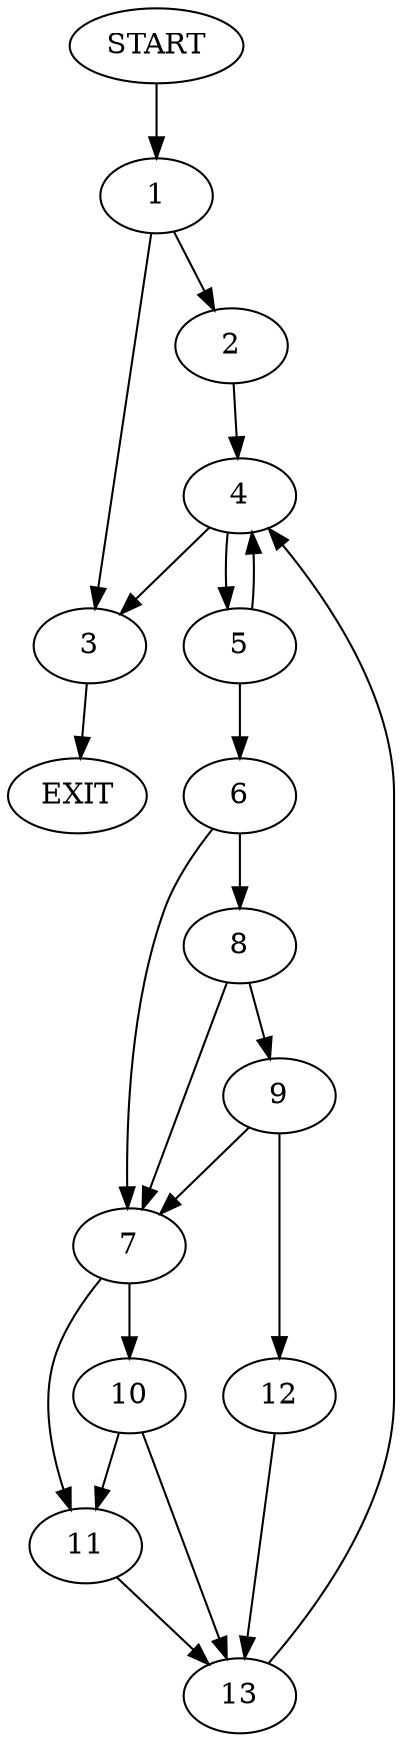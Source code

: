 digraph {
0 [label="START"]
14 [label="EXIT"]
0 -> 1
1 -> 2
1 -> 3
3 -> 14
2 -> 4
4 -> 3
4 -> 5
5 -> 4
5 -> 6
6 -> 7
6 -> 8
8 -> 7
8 -> 9
7 -> 10
7 -> 11
9 -> 7
9 -> 12
12 -> 13
13 -> 4
10 -> 13
10 -> 11
11 -> 13
}
